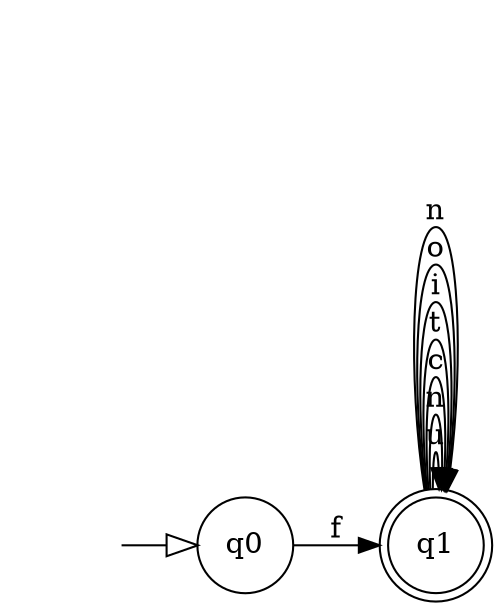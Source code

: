 digraph x {
	rankdir=LR size="8,5"
	node [shape=circle]
	q0
	node [shape=doublecircle]
	q1
	q1
	q1
	q1
	q1
	q1
	q1
	q1
	q0 -> q1 [label=f]
	q1 -> q1 [label=u]
	q1 -> q1 [label=n]
	q1 -> q1 [label=c]
	q1 -> q1 [label=t]
	q1 -> q1 [label=i]
	q1 -> q1 [label=o]
	q1 -> q1 [label=n]
	node [shape=none]
	edge [arrowhead=empty arrowsize=1.5]
	"" -> q0
}
